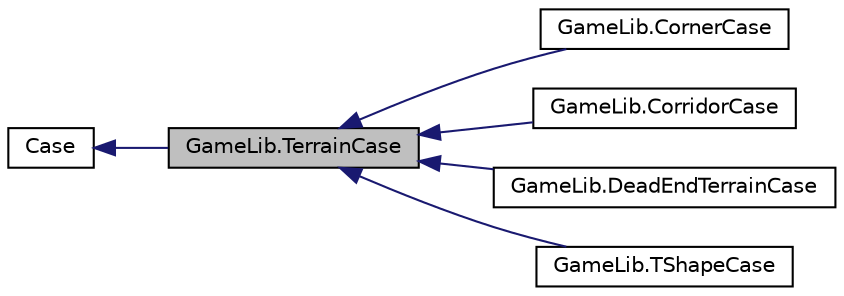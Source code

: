 digraph "GameLib.TerrainCase"
{
 // LATEX_PDF_SIZE
  edge [fontname="Helvetica",fontsize="10",labelfontname="Helvetica",labelfontsize="10"];
  node [fontname="Helvetica",fontsize="10",shape=record];
  rankdir="LR";
  Node0 [label="GameLib.TerrainCase",height=0.2,width=0.4,color="black", fillcolor="grey75", style="filled", fontcolor="black",tooltip=" "];
  Node1 -> Node0 [dir="back",color="midnightblue",fontsize="10",style="solid",fontname="Helvetica"];
  Node1 [label="Case",height=0.2,width=0.4,color="black", fillcolor="white", style="filled",URL="$class_game_lib_1_1_case.html",tooltip=" "];
  Node0 -> Node2 [dir="back",color="midnightblue",fontsize="10",style="solid",fontname="Helvetica"];
  Node2 [label="GameLib.CornerCase",height=0.2,width=0.4,color="black", fillcolor="white", style="filled",URL="$class_game_lib_1_1_corner_case.html",tooltip=" "];
  Node0 -> Node3 [dir="back",color="midnightblue",fontsize="10",style="solid",fontname="Helvetica"];
  Node3 [label="GameLib.CorridorCase",height=0.2,width=0.4,color="black", fillcolor="white", style="filled",URL="$class_game_lib_1_1_corridor_case.html",tooltip=" "];
  Node0 -> Node4 [dir="back",color="midnightblue",fontsize="10",style="solid",fontname="Helvetica"];
  Node4 [label="GameLib.DeadEndTerrainCase",height=0.2,width=0.4,color="black", fillcolor="white", style="filled",URL="$class_game_lib_1_1_dead_end_terrain_case.html",tooltip=" "];
  Node0 -> Node5 [dir="back",color="midnightblue",fontsize="10",style="solid",fontname="Helvetica"];
  Node5 [label="GameLib.TShapeCase",height=0.2,width=0.4,color="black", fillcolor="white", style="filled",URL="$class_game_lib_1_1_t_shape_case.html",tooltip=" "];
}
